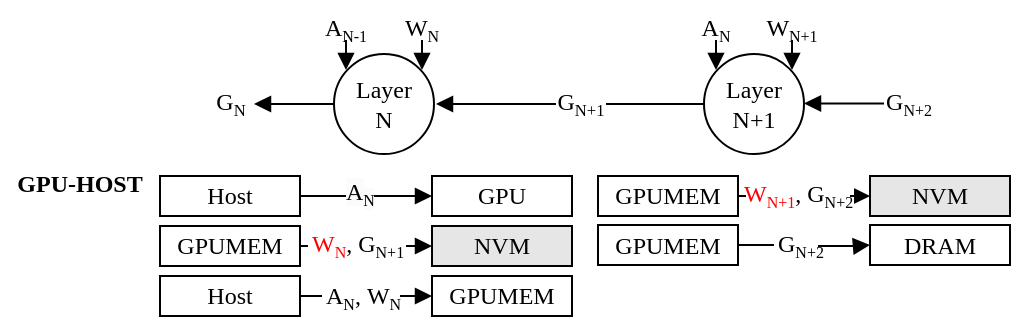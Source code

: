 <mxfile version="24.7.1" type="github">
  <diagram name="第 1 页" id="wpNkXeBpxS5qz1ylQGOW">
    <mxGraphModel dx="965" dy="545" grid="1" gridSize="10" guides="1" tooltips="1" connect="1" arrows="1" fold="1" page="1" pageScale="1" pageWidth="827" pageHeight="1169" math="0" shadow="0">
      <root>
        <mxCell id="0" />
        <mxCell id="1" parent="0" />
        <mxCell id="82lbI5ZRumD_5hzKoDGn-1" style="edgeStyle=orthogonalEdgeStyle;rounded=0;orthogonalLoop=1;jettySize=auto;html=1;endArrow=block;endFill=1;startArrow=none;startFill=0;fontFamily=Times New Roman;" parent="1" source="82lbI5ZRumD_5hzKoDGn-4" edge="1">
          <mxGeometry relative="1" as="geometry">
            <mxPoint x="359" y="150" as="targetPoint" />
          </mxGeometry>
        </mxCell>
        <mxCell id="82lbI5ZRumD_5hzKoDGn-4" value="Layer&lt;div&gt;N&lt;/div&gt;" style="ellipse;whiteSpace=wrap;html=1;aspect=fixed;fontFamily=Times New Roman;" parent="1" vertex="1">
          <mxGeometry x="399" y="125" width="50" height="50" as="geometry" />
        </mxCell>
        <mxCell id="82lbI5ZRumD_5hzKoDGn-5" value="G&lt;span style=&quot;font-size: 10px;&quot;&gt;&lt;sub&gt;N&lt;/sub&gt;&lt;/span&gt;" style="text;html=1;align=center;verticalAlign=middle;whiteSpace=wrap;rounded=0;fontFamily=Times New Roman;" parent="1" vertex="1">
          <mxGeometry x="335" y="135" width="25" height="30" as="geometry" />
        </mxCell>
        <mxCell id="82lbI5ZRumD_5hzKoDGn-7" style="edgeStyle=orthogonalEdgeStyle;rounded=0;orthogonalLoop=1;jettySize=auto;html=1;endArrow=none;endFill=0;startArrow=block;startFill=1;fontFamily=Times New Roman;" parent="1" edge="1">
          <mxGeometry relative="1" as="geometry">
            <mxPoint x="405" y="118" as="targetPoint" />
            <mxPoint x="405" y="133" as="sourcePoint" />
          </mxGeometry>
        </mxCell>
        <mxCell id="82lbI5ZRumD_5hzKoDGn-8" value="A&lt;sub&gt;&lt;font style=&quot;font-size: 8px;&quot;&gt;N-1&lt;/font&gt;&lt;/sub&gt;" style="text;html=1;align=center;verticalAlign=middle;whiteSpace=wrap;rounded=0;fontFamily=Times New Roman;" parent="1" vertex="1">
          <mxGeometry x="375" y="98" width="60" height="30" as="geometry" />
        </mxCell>
        <mxCell id="82lbI5ZRumD_5hzKoDGn-11" style="edgeStyle=orthogonalEdgeStyle;rounded=0;orthogonalLoop=1;jettySize=auto;html=1;entryX=0;entryY=0.5;entryDx=0;entryDy=0;endArrow=block;endFill=1;exitX=1;exitY=0.5;exitDx=0;exitDy=0;fontFamily=Times New Roman;" parent="1" source="82lbI5ZRumD_5hzKoDGn-12" target="82lbI5ZRumD_5hzKoDGn-13" edge="1">
          <mxGeometry relative="1" as="geometry" />
        </mxCell>
        <mxCell id="82lbI5ZRumD_5hzKoDGn-12" value="Host" style="rounded=0;whiteSpace=wrap;html=1;fontFamily=Times New Roman;" parent="1" vertex="1">
          <mxGeometry x="312" y="186" width="70" height="20" as="geometry" />
        </mxCell>
        <mxCell id="82lbI5ZRumD_5hzKoDGn-13" value="GPU" style="rounded=0;whiteSpace=wrap;html=1;fontFamily=Times New Roman;" parent="1" vertex="1">
          <mxGeometry x="448" y="186" width="70" height="20" as="geometry" />
        </mxCell>
        <mxCell id="82lbI5ZRumD_5hzKoDGn-18" value="&lt;span style=&quot;color: rgb(0, 0, 0); font-size: 12px; font-style: normal; font-variant-ligatures: normal; font-variant-caps: normal; font-weight: 400; letter-spacing: normal; orphans: 2; text-align: center; text-indent: 0px; text-transform: none; widows: 2; word-spacing: 0px; -webkit-text-stroke-width: 0px; white-space: normal; background-color: rgb(251, 251, 251); text-decoration-thickness: initial; text-decoration-style: initial; text-decoration-color: initial; float: none; display: inline !important;&quot;&gt;A&lt;/span&gt;&lt;sub style=&quot;forced-color-adjust: none; color: rgb(0, 0, 0); font-style: normal; font-variant-ligatures: normal; font-variant-caps: normal; font-weight: 400; letter-spacing: normal; orphans: 2; text-align: center; text-indent: 0px; text-transform: none; widows: 2; word-spacing: 0px; -webkit-text-stroke-width: 0px; white-space: normal; background-color: rgb(251, 251, 251); text-decoration-thickness: initial; text-decoration-style: initial; text-decoration-color: initial;&quot;&gt;&lt;font style=&quot;font-size: 8px;&quot;&gt;N&lt;/font&gt;&lt;/sub&gt;" style="text;whiteSpace=wrap;html=1;fontFamily=Times New Roman;" parent="1" vertex="1">
          <mxGeometry x="403" y="180" width="23" height="30" as="geometry" />
        </mxCell>
        <mxCell id="82lbI5ZRumD_5hzKoDGn-38" style="edgeStyle=orthogonalEdgeStyle;rounded=0;orthogonalLoop=1;jettySize=auto;html=1;endArrow=none;endFill=0;startArrow=block;startFill=1;fontFamily=Times New Roman;" parent="1" edge="1">
          <mxGeometry relative="1" as="geometry">
            <mxPoint x="443" y="118" as="targetPoint" />
            <mxPoint x="443" y="133" as="sourcePoint" />
          </mxGeometry>
        </mxCell>
        <mxCell id="82lbI5ZRumD_5hzKoDGn-39" value="W&lt;sub&gt;&lt;font style=&quot;font-size: 8px;&quot;&gt;N&lt;/font&gt;&lt;/sub&gt;" style="text;html=1;align=center;verticalAlign=middle;whiteSpace=wrap;rounded=0;fontFamily=Times New Roman;" parent="1" vertex="1">
          <mxGeometry x="413" y="98" width="60" height="30" as="geometry" />
        </mxCell>
        <mxCell id="82lbI5ZRumD_5hzKoDGn-40" style="edgeStyle=orthogonalEdgeStyle;rounded=0;orthogonalLoop=1;jettySize=auto;html=1;endArrow=block;endFill=1;startArrow=none;startFill=0;fontFamily=Times New Roman;" parent="1" source="82lbI5ZRumD_5hzKoDGn-41" edge="1">
          <mxGeometry relative="1" as="geometry">
            <mxPoint x="450" y="150" as="targetPoint" />
          </mxGeometry>
        </mxCell>
        <mxCell id="82lbI5ZRumD_5hzKoDGn-41" value="Layer N+1" style="ellipse;whiteSpace=wrap;html=1;aspect=fixed;fontFamily=Times New Roman;" parent="1" vertex="1">
          <mxGeometry x="584" y="125" width="50" height="50" as="geometry" />
        </mxCell>
        <mxCell id="82lbI5ZRumD_5hzKoDGn-42" value="G&lt;span style=&quot;font-size: 10px;&quot;&gt;&lt;sub&gt;N+1&lt;/sub&gt;&lt;/span&gt;" style="text;html=1;align=center;verticalAlign=middle;whiteSpace=wrap;rounded=0;fillColor=default;fontFamily=Times New Roman;" parent="1" vertex="1">
          <mxGeometry x="510" y="135" width="25" height="30" as="geometry" />
        </mxCell>
        <mxCell id="82lbI5ZRumD_5hzKoDGn-43" style="edgeStyle=orthogonalEdgeStyle;rounded=0;orthogonalLoop=1;jettySize=auto;html=1;endArrow=none;endFill=0;startArrow=block;startFill=1;fontFamily=Times New Roman;" parent="1" edge="1">
          <mxGeometry relative="1" as="geometry">
            <mxPoint x="590" y="118" as="targetPoint" />
            <mxPoint x="590" y="133" as="sourcePoint" />
          </mxGeometry>
        </mxCell>
        <mxCell id="82lbI5ZRumD_5hzKoDGn-44" value="A&lt;sub&gt;&lt;font style=&quot;font-size: 8px;&quot;&gt;N&lt;/font&gt;&lt;/sub&gt;" style="text;html=1;align=center;verticalAlign=middle;whiteSpace=wrap;rounded=0;fontFamily=Times New Roman;" parent="1" vertex="1">
          <mxGeometry x="560" y="98" width="60" height="30" as="geometry" />
        </mxCell>
        <mxCell id="82lbI5ZRumD_5hzKoDGn-45" style="edgeStyle=orthogonalEdgeStyle;rounded=0;orthogonalLoop=1;jettySize=auto;html=1;endArrow=none;endFill=0;startArrow=block;startFill=1;fontFamily=Times New Roman;" parent="1" edge="1">
          <mxGeometry relative="1" as="geometry">
            <mxPoint x="628" y="118" as="targetPoint" />
            <mxPoint x="628" y="133" as="sourcePoint" />
          </mxGeometry>
        </mxCell>
        <mxCell id="82lbI5ZRumD_5hzKoDGn-46" value="W&lt;sub&gt;&lt;font style=&quot;font-size: 8px;&quot;&gt;N+1&lt;/font&gt;&lt;/sub&gt;" style="text;html=1;align=center;verticalAlign=middle;whiteSpace=wrap;rounded=0;fontFamily=Times New Roman;" parent="1" vertex="1">
          <mxGeometry x="598" y="98" width="60" height="30" as="geometry" />
        </mxCell>
        <mxCell id="82lbI5ZRumD_5hzKoDGn-47" style="rounded=0;orthogonalLoop=1;jettySize=auto;html=1;endArrow=block;endFill=1;startArrow=none;startFill=0;fontFamily=Times New Roman;" parent="1" edge="1">
          <mxGeometry relative="1" as="geometry">
            <mxPoint x="634" y="149.75" as="targetPoint" />
            <mxPoint x="674" y="149.75" as="sourcePoint" />
          </mxGeometry>
        </mxCell>
        <mxCell id="82lbI5ZRumD_5hzKoDGn-48" value="G&lt;sub style=&quot;&quot;&gt;&lt;font style=&quot;font-size: 8px;&quot;&gt;N+2&lt;/font&gt;&lt;/sub&gt;" style="text;html=1;align=center;verticalAlign=middle;whiteSpace=wrap;rounded=0;fontFamily=Times New Roman;" parent="1" vertex="1">
          <mxGeometry x="673.5" y="135" width="25" height="30" as="geometry" />
        </mxCell>
        <mxCell id="Cfb4ADx89YXNpnE45n3d-1" value="&lt;b&gt;GPU-HOST&lt;/b&gt;" style="text;html=1;align=center;verticalAlign=middle;whiteSpace=wrap;rounded=0;fontFamily=Times New Roman;" vertex="1" parent="1">
          <mxGeometry x="232" y="175" width="80" height="30" as="geometry" />
        </mxCell>
        <mxCell id="Cfb4ADx89YXNpnE45n3d-3" style="edgeStyle=orthogonalEdgeStyle;rounded=0;orthogonalLoop=1;jettySize=auto;html=1;entryX=0;entryY=0.5;entryDx=0;entryDy=0;endArrow=block;endFill=1;fontFamily=Times New Roman;" edge="1" parent="1" source="Cfb4ADx89YXNpnE45n3d-4" target="Cfb4ADx89YXNpnE45n3d-5">
          <mxGeometry relative="1" as="geometry" />
        </mxCell>
        <mxCell id="Cfb4ADx89YXNpnE45n3d-4" value="GPUMEM" style="rounded=0;whiteSpace=wrap;html=1;fontFamily=Times New Roman;" vertex="1" parent="1">
          <mxGeometry x="531" y="186" width="70" height="20" as="geometry" />
        </mxCell>
        <mxCell id="Cfb4ADx89YXNpnE45n3d-5" value="NVM" style="rounded=0;whiteSpace=wrap;html=1;fontFamily=Times New Roman;fillColor=#E6E6E6;" vertex="1" parent="1">
          <mxGeometry x="667" y="186" width="70" height="20" as="geometry" />
        </mxCell>
        <mxCell id="Cfb4ADx89YXNpnE45n3d-6" value="&lt;div style=&quot;text-align: center;&quot;&gt;&lt;span style=&quot;background-color: initial; color: rgb(255, 0, 0);&quot;&gt;W&lt;/span&gt;&lt;sub style=&quot;background-color: initial; color: rgb(255, 0, 0);&quot;&gt;&lt;font style=&quot;font-size: 8px;&quot;&gt;N+1&lt;/font&gt;&lt;/sub&gt;, G&lt;sub&gt;&lt;font style=&quot;font-size: 8px;&quot;&gt;N+2&lt;/font&gt;&lt;/sub&gt;&lt;br&gt;&lt;/div&gt;" style="text;whiteSpace=wrap;html=1;fillColor=default;fontFamily=Times New Roman;" vertex="1" parent="1">
          <mxGeometry x="602" y="181" width="57" height="20" as="geometry" />
        </mxCell>
        <mxCell id="Cfb4ADx89YXNpnE45n3d-7" value="" style="endArrow=none;html=1;rounded=0;" edge="1" parent="1">
          <mxGeometry width="50" height="50" relative="1" as="geometry">
            <mxPoint x="602" y="196" as="sourcePoint" />
            <mxPoint x="605" y="196" as="targetPoint" />
          </mxGeometry>
        </mxCell>
        <mxCell id="Cfb4ADx89YXNpnE45n3d-8" value="" style="endArrow=none;html=1;rounded=0;" edge="1" parent="1">
          <mxGeometry width="50" height="50" relative="1" as="geometry">
            <mxPoint x="657" y="196" as="sourcePoint" />
            <mxPoint x="660" y="196" as="targetPoint" />
          </mxGeometry>
        </mxCell>
        <mxCell id="Cfb4ADx89YXNpnE45n3d-9" style="edgeStyle=orthogonalEdgeStyle;rounded=0;orthogonalLoop=1;jettySize=auto;html=1;entryX=0;entryY=0.5;entryDx=0;entryDy=0;endArrow=block;endFill=1;fontFamily=Times New Roman;" edge="1" parent="1" source="Cfb4ADx89YXNpnE45n3d-13" target="Cfb4ADx89YXNpnE45n3d-11">
          <mxGeometry relative="1" as="geometry" />
        </mxCell>
        <mxCell id="Cfb4ADx89YXNpnE45n3d-10" value="GPUMEM" style="rounded=0;whiteSpace=wrap;html=1;fontFamily=Times New Roman;" vertex="1" parent="1">
          <mxGeometry x="531" y="210.5" width="70" height="20" as="geometry" />
        </mxCell>
        <mxCell id="Cfb4ADx89YXNpnE45n3d-11" value="DRAM" style="rounded=0;whiteSpace=wrap;html=1;fontFamily=Times New Roman;" vertex="1" parent="1">
          <mxGeometry x="667" y="210.5" width="70" height="20" as="geometry" />
        </mxCell>
        <mxCell id="Cfb4ADx89YXNpnE45n3d-12" value="" style="edgeStyle=orthogonalEdgeStyle;rounded=0;orthogonalLoop=1;jettySize=auto;html=1;entryX=0;entryY=0.5;entryDx=0;entryDy=0;endArrow=block;endFill=1;fontFamily=Times New Roman;" edge="1" parent="1" source="Cfb4ADx89YXNpnE45n3d-10" target="Cfb4ADx89YXNpnE45n3d-13">
          <mxGeometry relative="1" as="geometry">
            <mxPoint x="601" y="221" as="sourcePoint" />
            <mxPoint x="661" y="221" as="targetPoint" />
          </mxGeometry>
        </mxCell>
        <mxCell id="Cfb4ADx89YXNpnE45n3d-13" value="&lt;div style=&quot;text-align: center;&quot;&gt;G&lt;sub&gt;&lt;font style=&quot;font-size: 8px;&quot;&gt;N+2&lt;/font&gt;&lt;/sub&gt;&lt;br&gt;&lt;/div&gt;" style="text;whiteSpace=wrap;html=1;fillColor=default;fontFamily=Times New Roman;" vertex="1" parent="1">
          <mxGeometry x="619" y="206" width="22" height="30" as="geometry" />
        </mxCell>
        <mxCell id="Cfb4ADx89YXNpnE45n3d-14" style="edgeStyle=orthogonalEdgeStyle;rounded=0;orthogonalLoop=1;jettySize=auto;html=1;entryX=0;entryY=0.5;entryDx=0;entryDy=0;endArrow=block;endFill=1;fontFamily=Times New Roman;" edge="1" parent="1" source="Cfb4ADx89YXNpnE45n3d-15" target="Cfb4ADx89YXNpnE45n3d-16">
          <mxGeometry relative="1" as="geometry" />
        </mxCell>
        <mxCell id="Cfb4ADx89YXNpnE45n3d-15" value="GPUMEM" style="rounded=0;whiteSpace=wrap;html=1;fontFamily=Times New Roman;" vertex="1" parent="1">
          <mxGeometry x="312" y="211" width="70" height="20" as="geometry" />
        </mxCell>
        <mxCell id="Cfb4ADx89YXNpnE45n3d-16" value="NVM" style="rounded=0;whiteSpace=wrap;html=1;fontFamily=Times New Roman;fillColor=#E6E6E6;" vertex="1" parent="1">
          <mxGeometry x="448" y="211" width="70" height="20" as="geometry" />
        </mxCell>
        <mxCell id="Cfb4ADx89YXNpnE45n3d-17" value="&lt;div style=&quot;text-align: center;&quot;&gt;&lt;span style=&quot;background-color: initial; color: rgb(255, 0, 0);&quot;&gt;W&lt;/span&gt;&lt;sub style=&quot;background-color: initial; color: rgb(255, 0, 0);&quot;&gt;&lt;font style=&quot;font-size: 8px;&quot;&gt;N&lt;/font&gt;&lt;/sub&gt;, G&lt;sub&gt;&lt;font style=&quot;font-size: 8px;&quot;&gt;N+1&lt;/font&gt;&lt;/sub&gt;&lt;br&gt;&lt;/div&gt;" style="text;whiteSpace=wrap;html=1;fillColor=default;fontFamily=Times New Roman;" vertex="1" parent="1">
          <mxGeometry x="386" y="206" width="49" height="20" as="geometry" />
        </mxCell>
        <mxCell id="Cfb4ADx89YXNpnE45n3d-18" value="" style="endArrow=none;html=1;rounded=0;" edge="1" parent="1">
          <mxGeometry width="50" height="50" relative="1" as="geometry">
            <mxPoint x="383" y="221" as="sourcePoint" />
            <mxPoint x="386" y="221" as="targetPoint" />
          </mxGeometry>
        </mxCell>
        <mxCell id="Cfb4ADx89YXNpnE45n3d-19" value="" style="endArrow=none;html=1;rounded=0;" edge="1" parent="1">
          <mxGeometry width="50" height="50" relative="1" as="geometry">
            <mxPoint x="438" y="221" as="sourcePoint" />
            <mxPoint x="441" y="221" as="targetPoint" />
          </mxGeometry>
        </mxCell>
        <mxCell id="Cfb4ADx89YXNpnE45n3d-20" style="edgeStyle=orthogonalEdgeStyle;rounded=0;orthogonalLoop=1;jettySize=auto;html=1;entryX=0;entryY=0.5;entryDx=0;entryDy=0;endArrow=block;endFill=1;fontFamily=Times New Roman;" edge="1" parent="1" source="Cfb4ADx89YXNpnE45n3d-22" target="Cfb4ADx89YXNpnE45n3d-23">
          <mxGeometry relative="1" as="geometry" />
        </mxCell>
        <mxCell id="Cfb4ADx89YXNpnE45n3d-22" value="Host" style="rounded=0;whiteSpace=wrap;html=1;fontFamily=Times New Roman;" vertex="1" parent="1">
          <mxGeometry x="312" y="236" width="70" height="20" as="geometry" />
        </mxCell>
        <mxCell id="Cfb4ADx89YXNpnE45n3d-23" value="GPUMEM" style="rounded=0;whiteSpace=wrap;html=1;fontFamily=Times New Roman;" vertex="1" parent="1">
          <mxGeometry x="448" y="236" width="70" height="20" as="geometry" />
        </mxCell>
        <mxCell id="Cfb4ADx89YXNpnE45n3d-25" value="&lt;div style=&quot;text-align: center;&quot;&gt;A&lt;sub&gt;&lt;font style=&quot;font-size: 8px;&quot;&gt;N&lt;/font&gt;&lt;/sub&gt;&lt;span style=&quot;background-color: initial;&quot;&gt;,&amp;nbsp;&lt;/span&gt;&lt;span style=&quot;background-color: initial;&quot;&gt;W&lt;/span&gt;&lt;sub style=&quot;background-color: initial;&quot;&gt;&lt;font style=&quot;font-size: 8px;&quot;&gt;N&lt;/font&gt;&lt;/sub&gt;&lt;span style=&quot;background-color: initial;&quot;&gt;&amp;nbsp;&lt;/span&gt;&lt;/div&gt;" style="text;whiteSpace=wrap;html=1;fillColor=default;fontFamily=Times New Roman;" vertex="1" parent="1">
          <mxGeometry x="393" y="231.5" width="39" height="20" as="geometry" />
        </mxCell>
      </root>
    </mxGraphModel>
  </diagram>
</mxfile>
